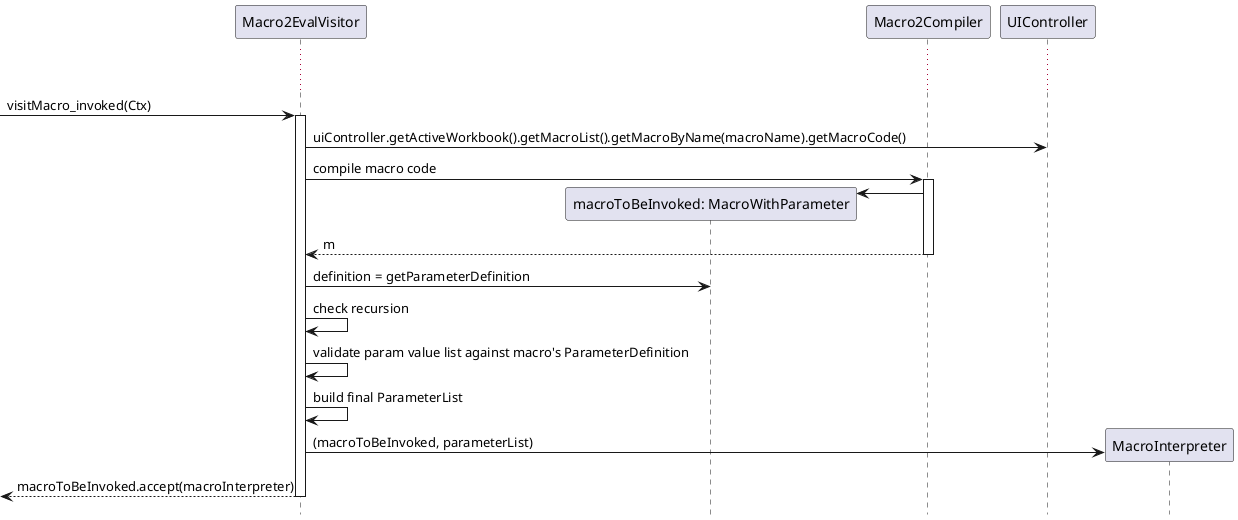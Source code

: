 @startuml us05.3_eval_visitor_params.png


hide footbox

participant Macro2EvalVisitor as visitor
participant "macroToBeInvoked: MacroWithParameter" as m
participant Macro2Compiler
... ...
->visitor: visitMacro_invoked(Ctx)
activate visitor
    visitor->UIController: uiController.getActiveWorkbook().getMacroList().getMacroByName(macroName).getMacroCode()
    visitor -> Macro2Compiler: compile macro code
    activate Macro2Compiler
    create m
    Macro2Compiler->m
    visitor <-- Macro2Compiler: m
    deactivate Macro2Compiler
    visitor->m: definition = getParameterDefinition
    visitor->visitor: check recursion
    visitor->visitor: validate param value list against macro's ParameterDefinition
    visitor->visitor: build final ParameterList
    create MacroInterpreter
    visitor->MacroInterpreter : (macroToBeInvoked, parameterList)

    <--visitor: macroToBeInvoked.accept(macroInterpreter)
deactivate visitor



@enduml